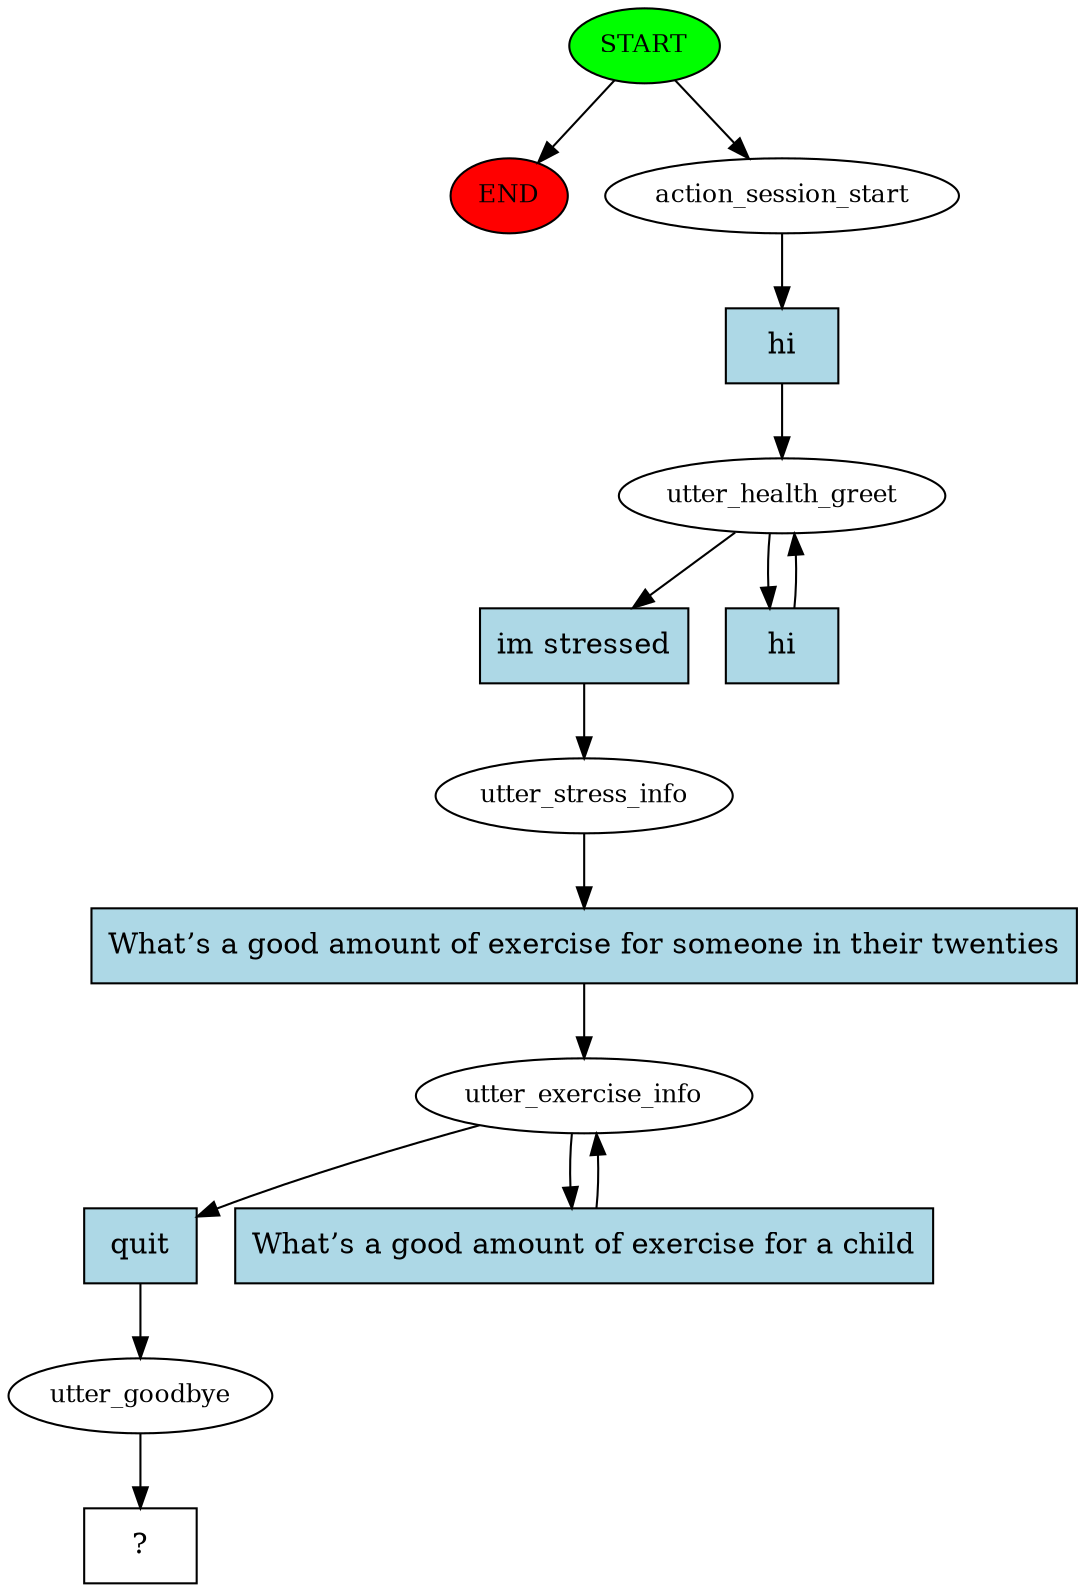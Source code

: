 digraph  {
0 [class="start active", fillcolor=green, fontsize=12, label=START, style=filled];
"-1" [class=end, fillcolor=red, fontsize=12, label=END, style=filled];
1 [class=active, fontsize=12, label=action_session_start];
2 [class=active, fontsize=12, label=utter_health_greet];
4 [class=active, fontsize=12, label=utter_stress_info];
5 [class=active, fontsize=12, label=utter_exercise_info];
7 [class=active, fontsize=12, label=utter_goodbye];
8 [class="intent dashed active", label="  ?  ", shape=rect];
9 [class="intent active", fillcolor=lightblue, label=hi, shape=rect, style=filled];
10 [class="intent active", fillcolor=lightblue, label="im stressed", shape=rect, style=filled];
11 [class="intent active", fillcolor=lightblue, label=hi, shape=rect, style=filled];
12 [class="intent active", fillcolor=lightblue, label="What’s a good amount of exercise for someone in their twenties", shape=rect, style=filled];
13 [class="intent active", fillcolor=lightblue, label=quit, shape=rect, style=filled];
14 [class="intent active", fillcolor=lightblue, label="What’s a good amount of exercise for a child", shape=rect, style=filled];
0 -> "-1"  [class="", key=NONE, label=""];
0 -> 1  [class=active, key=NONE, label=""];
1 -> 9  [class=active, key=0];
2 -> 10  [class=active, key=0];
2 -> 11  [class=active, key=0];
4 -> 12  [class=active, key=0];
5 -> 13  [class=active, key=0];
5 -> 14  [class=active, key=0];
7 -> 8  [class=active, key=NONE, label=""];
9 -> 2  [class=active, key=0];
10 -> 4  [class=active, key=0];
11 -> 2  [class=active, key=0];
12 -> 5  [class=active, key=0];
13 -> 7  [class=active, key=0];
14 -> 5  [class=active, key=0];
}
